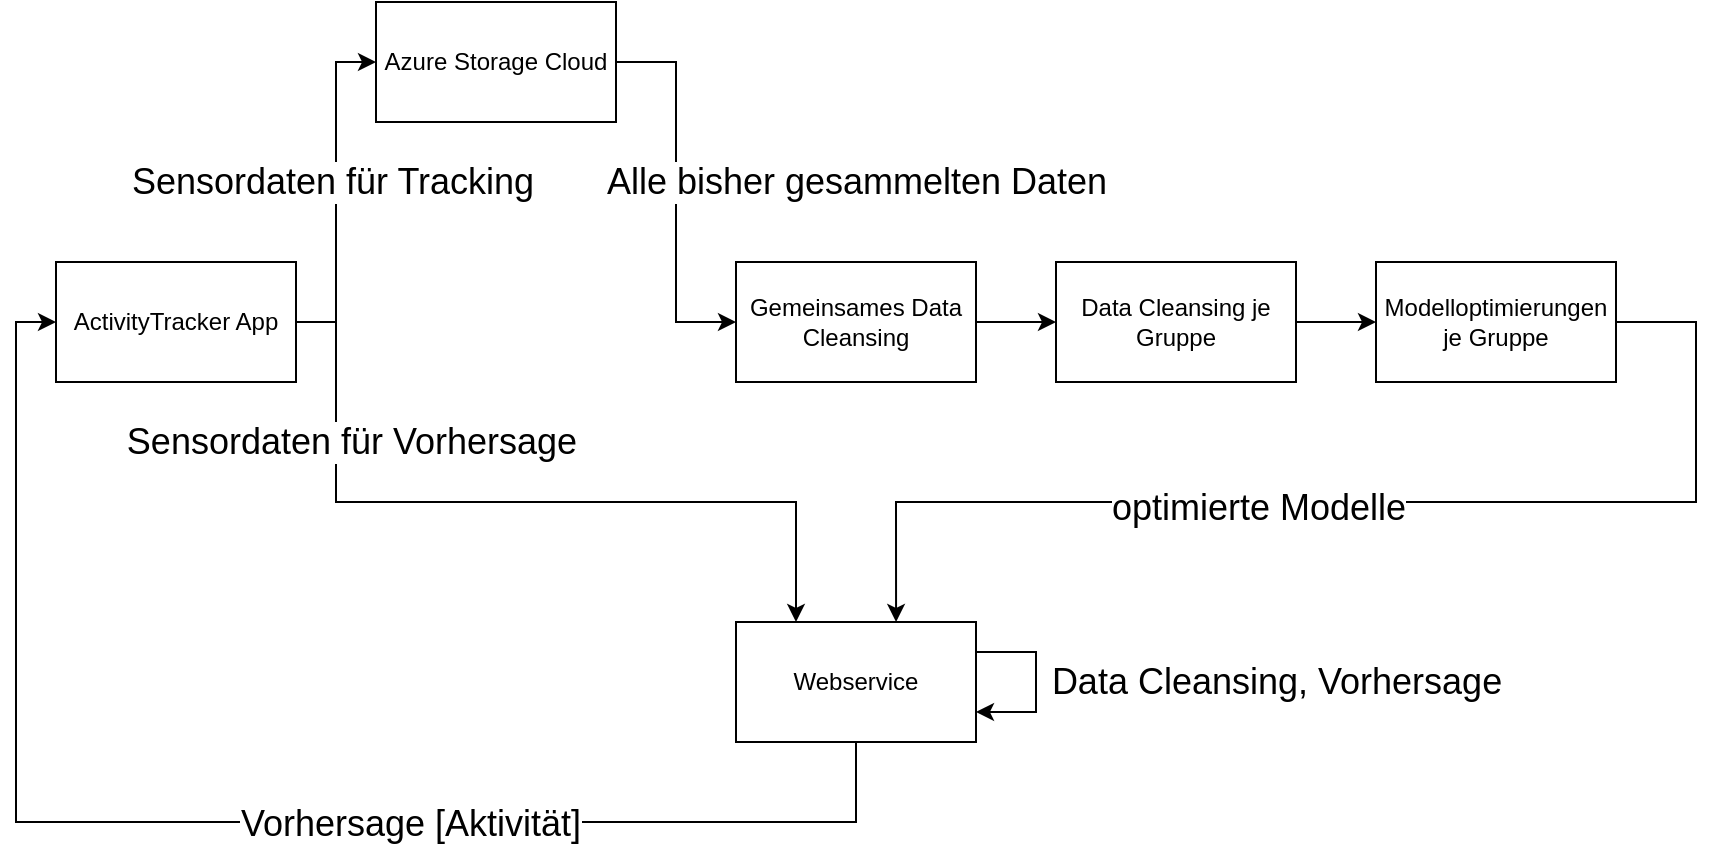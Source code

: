 <mxfile version="19.0.3" type="device"><diagram id="2W54Ex3f8ri1nAt0gEyG" name="Page-1"><mxGraphModel dx="1385" dy="740" grid="1" gridSize="10" guides="1" tooltips="1" connect="1" arrows="1" fold="1" page="1" pageScale="1" pageWidth="1169" pageHeight="827" math="0" shadow="0"><root><mxCell id="0"/><mxCell id="1" parent="0"/><mxCell id="LJimnZFca4OGI4E58Eaa-6" style="edgeStyle=orthogonalEdgeStyle;rounded=0;orthogonalLoop=1;jettySize=auto;html=1;exitX=1;exitY=0.5;exitDx=0;exitDy=0;entryX=0;entryY=0.5;entryDx=0;entryDy=0;" edge="1" parent="1" source="LJimnZFca4OGI4E58Eaa-1" target="LJimnZFca4OGI4E58Eaa-2"><mxGeometry relative="1" as="geometry"/></mxCell><mxCell id="LJimnZFca4OGI4E58Eaa-15" value="&lt;font style=&quot;font-size: 18px;&quot;&gt;Sensordaten für Tracking&lt;/font&gt;" style="edgeLabel;html=1;align=center;verticalAlign=middle;resizable=0;points=[];" vertex="1" connectable="0" parent="LJimnZFca4OGI4E58Eaa-6"><mxGeometry x="0.353" y="2" relative="1" as="geometry"><mxPoint y="25" as="offset"/></mxGeometry></mxCell><mxCell id="LJimnZFca4OGI4E58Eaa-20" style="edgeStyle=orthogonalEdgeStyle;rounded=0;orthogonalLoop=1;jettySize=auto;html=1;exitX=1;exitY=0.5;exitDx=0;exitDy=0;entryX=0.25;entryY=0;entryDx=0;entryDy=0;" edge="1" parent="1" source="LJimnZFca4OGI4E58Eaa-1" target="LJimnZFca4OGI4E58Eaa-14"><mxGeometry relative="1" as="geometry"><Array as="points"><mxPoint x="320" y="270"/><mxPoint x="320" y="360"/><mxPoint x="550" y="360"/></Array></mxGeometry></mxCell><mxCell id="LJimnZFca4OGI4E58Eaa-21" value="&lt;font style=&quot;font-size: 18px;&quot;&gt;Sensordaten für Vorhersage&amp;nbsp;&lt;/font&gt;" style="edgeLabel;html=1;align=center;verticalAlign=middle;resizable=0;points=[];" vertex="1" connectable="0" parent="LJimnZFca4OGI4E58Eaa-20"><mxGeometry x="-0.621" y="3" relative="1" as="geometry"><mxPoint x="7" y="4" as="offset"/></mxGeometry></mxCell><mxCell id="LJimnZFca4OGI4E58Eaa-1" value="ActivityTracker App" style="rounded=0;whiteSpace=wrap;html=1;" vertex="1" parent="1"><mxGeometry x="180" y="240" width="120" height="60" as="geometry"/></mxCell><mxCell id="LJimnZFca4OGI4E58Eaa-8" style="edgeStyle=orthogonalEdgeStyle;rounded=0;orthogonalLoop=1;jettySize=auto;html=1;exitX=1;exitY=0.5;exitDx=0;exitDy=0;entryX=0;entryY=0.5;entryDx=0;entryDy=0;" edge="1" parent="1" source="LJimnZFca4OGI4E58Eaa-2" target="LJimnZFca4OGI4E58Eaa-3"><mxGeometry relative="1" as="geometry"/></mxCell><mxCell id="LJimnZFca4OGI4E58Eaa-26" value="Alle bisher gesammelten Daten" style="edgeLabel;html=1;align=center;verticalAlign=middle;resizable=0;points=[];fontSize=18;" vertex="1" connectable="0" parent="LJimnZFca4OGI4E58Eaa-8"><mxGeometry x="-0.158" y="3" relative="1" as="geometry"><mxPoint x="87" y="10" as="offset"/></mxGeometry></mxCell><mxCell id="LJimnZFca4OGI4E58Eaa-2" value="Azure Storage Cloud" style="rounded=0;whiteSpace=wrap;html=1;" vertex="1" parent="1"><mxGeometry x="340" y="110" width="120" height="60" as="geometry"/></mxCell><mxCell id="LJimnZFca4OGI4E58Eaa-9" style="edgeStyle=orthogonalEdgeStyle;rounded=0;orthogonalLoop=1;jettySize=auto;html=1;exitX=1;exitY=0.5;exitDx=0;exitDy=0;entryX=0;entryY=0.5;entryDx=0;entryDy=0;" edge="1" parent="1" source="LJimnZFca4OGI4E58Eaa-3" target="LJimnZFca4OGI4E58Eaa-4"><mxGeometry relative="1" as="geometry"/></mxCell><mxCell id="LJimnZFca4OGI4E58Eaa-3" value="Gemeinsames Data Cleansing" style="rounded=0;whiteSpace=wrap;html=1;" vertex="1" parent="1"><mxGeometry x="520" y="240" width="120" height="60" as="geometry"/></mxCell><mxCell id="LJimnZFca4OGI4E58Eaa-4" value="Data Cleansing je Gruppe" style="rounded=0;whiteSpace=wrap;html=1;" vertex="1" parent="1"><mxGeometry x="680" y="240" width="120" height="60" as="geometry"/></mxCell><mxCell id="LJimnZFca4OGI4E58Eaa-13" style="edgeStyle=orthogonalEdgeStyle;rounded=0;orthogonalLoop=1;jettySize=auto;html=1;exitX=1;exitY=0.5;exitDx=0;exitDy=0;entryX=0;entryY=0.5;entryDx=0;entryDy=0;" edge="1" parent="1" source="LJimnZFca4OGI4E58Eaa-4" target="LJimnZFca4OGI4E58Eaa-12"><mxGeometry relative="1" as="geometry"><mxPoint x="940" y="270" as="sourcePoint"/></mxGeometry></mxCell><mxCell id="LJimnZFca4OGI4E58Eaa-17" style="edgeStyle=orthogonalEdgeStyle;rounded=0;orthogonalLoop=1;jettySize=auto;html=1;exitX=1;exitY=0.5;exitDx=0;exitDy=0;entryX=0.667;entryY=0;entryDx=0;entryDy=0;entryPerimeter=0;" edge="1" parent="1" source="LJimnZFca4OGI4E58Eaa-12" target="LJimnZFca4OGI4E58Eaa-14"><mxGeometry relative="1" as="geometry"><Array as="points"><mxPoint x="1000" y="270"/><mxPoint x="1000" y="360"/><mxPoint x="600" y="360"/></Array></mxGeometry></mxCell><mxCell id="LJimnZFca4OGI4E58Eaa-18" value="&lt;font style=&quot;font-size: 18px;&quot;&gt;optimierte Modelle&lt;/font&gt;" style="edgeLabel;html=1;align=center;verticalAlign=middle;resizable=0;points=[];" vertex="1" connectable="0" parent="LJimnZFca4OGI4E58Eaa-17"><mxGeometry x="-0.147" y="-3" relative="1" as="geometry"><mxPoint x="-98" y="6" as="offset"/></mxGeometry></mxCell><mxCell id="LJimnZFca4OGI4E58Eaa-12" value="Modelloptimierungen je Gruppe" style="rounded=0;whiteSpace=wrap;html=1;" vertex="1" parent="1"><mxGeometry x="840" y="240" width="120" height="60" as="geometry"/></mxCell><mxCell id="LJimnZFca4OGI4E58Eaa-22" style="edgeStyle=orthogonalEdgeStyle;rounded=0;orthogonalLoop=1;jettySize=auto;html=1;exitX=0.5;exitY=1;exitDx=0;exitDy=0;entryX=0;entryY=0.5;entryDx=0;entryDy=0;" edge="1" parent="1" source="LJimnZFca4OGI4E58Eaa-14" target="LJimnZFca4OGI4E58Eaa-1"><mxGeometry relative="1" as="geometry"><Array as="points"><mxPoint x="580" y="520"/><mxPoint x="160" y="520"/><mxPoint x="160" y="270"/></Array></mxGeometry></mxCell><mxCell id="LJimnZFca4OGI4E58Eaa-23" value="&lt;font style=&quot;font-size: 18px;&quot;&gt;Vorhersage [Aktivität]&lt;/font&gt;" style="edgeLabel;html=1;align=center;verticalAlign=middle;resizable=0;points=[];" vertex="1" connectable="0" parent="LJimnZFca4OGI4E58Eaa-22"><mxGeometry x="-0.278" y="1" relative="1" as="geometry"><mxPoint as="offset"/></mxGeometry></mxCell><mxCell id="LJimnZFca4OGI4E58Eaa-14" value="Webservice" style="rounded=0;whiteSpace=wrap;html=1;" vertex="1" parent="1"><mxGeometry x="520" y="420" width="120" height="60" as="geometry"/></mxCell><mxCell id="LJimnZFca4OGI4E58Eaa-24" style="edgeStyle=orthogonalEdgeStyle;rounded=0;orthogonalLoop=1;jettySize=auto;html=1;exitX=1;exitY=0.25;exitDx=0;exitDy=0;entryX=1;entryY=0.75;entryDx=0;entryDy=0;fontSize=18;" edge="1" parent="1" source="LJimnZFca4OGI4E58Eaa-14" target="LJimnZFca4OGI4E58Eaa-14"><mxGeometry relative="1" as="geometry"><Array as="points"><mxPoint x="670" y="435"/><mxPoint x="670" y="465"/></Array></mxGeometry></mxCell><mxCell id="LJimnZFca4OGI4E58Eaa-25" value="Data Cleansing, Vorhersage" style="edgeLabel;html=1;align=center;verticalAlign=middle;resizable=0;points=[];fontSize=18;" vertex="1" connectable="0" parent="LJimnZFca4OGI4E58Eaa-24"><mxGeometry x="-0.219" relative="1" as="geometry"><mxPoint x="120" y="10" as="offset"/></mxGeometry></mxCell></root></mxGraphModel></diagram></mxfile>
